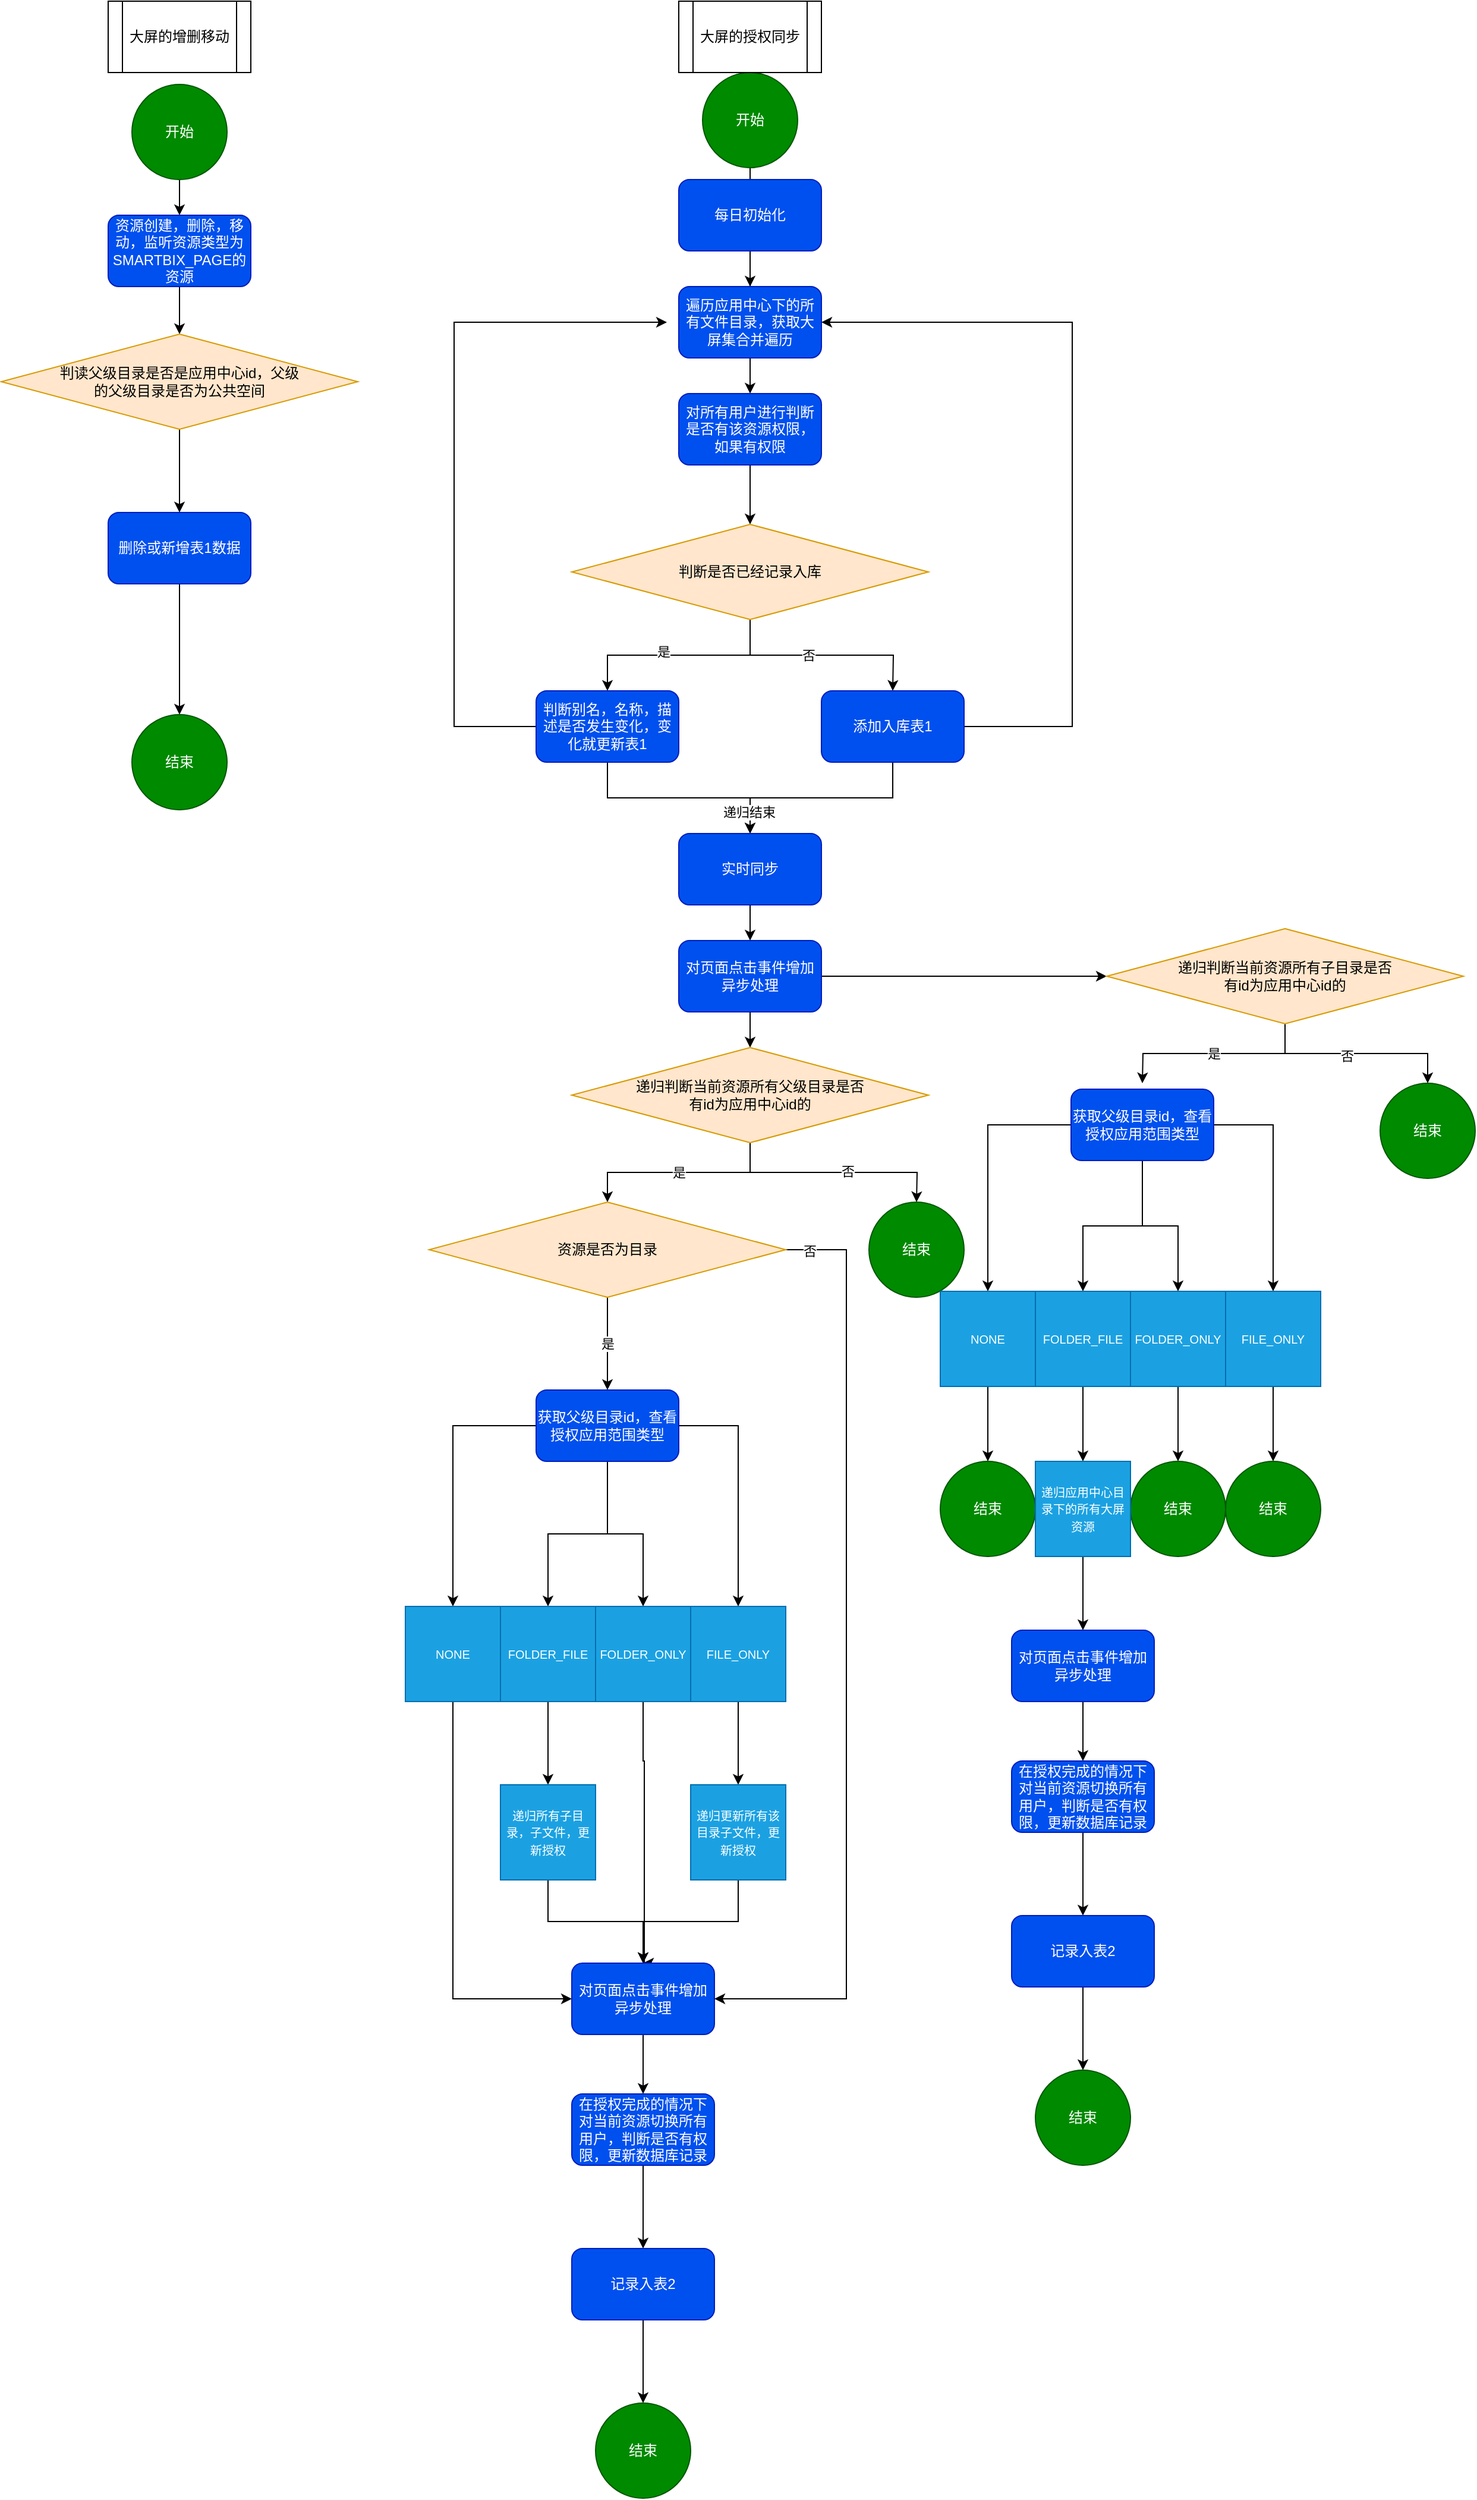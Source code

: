 <mxfile version="21.3.7" type="github">
  <diagram name="第 1 页" id="Wh3Oj9J0w-vkGkBcgPzM">
    <mxGraphModel dx="434" dy="574" grid="1" gridSize="10" guides="1" tooltips="1" connect="1" arrows="1" fold="1" page="1" pageScale="1" pageWidth="1654" pageHeight="2336" math="0" shadow="0">
      <root>
        <mxCell id="0" />
        <mxCell id="1" parent="0" />
        <mxCell id="M-sUUooNZc8VyxqVInlx-17" value="" style="edgeStyle=orthogonalEdgeStyle;rounded=0;orthogonalLoop=1;jettySize=auto;html=1;" parent="1" source="M-sUUooNZc8VyxqVInlx-1" target="M-sUUooNZc8VyxqVInlx-2" edge="1">
          <mxGeometry relative="1" as="geometry" />
        </mxCell>
        <mxCell id="M-sUUooNZc8VyxqVInlx-1" value="开始" style="ellipse;whiteSpace=wrap;html=1;aspect=fixed;fillColor=#008a00;fontColor=#ffffff;strokeColor=#005700;" parent="1" vertex="1">
          <mxGeometry x="150" y="70" width="80" height="80" as="geometry" />
        </mxCell>
        <mxCell id="M-sUUooNZc8VyxqVInlx-18" value="" style="edgeStyle=orthogonalEdgeStyle;rounded=0;orthogonalLoop=1;jettySize=auto;html=1;" parent="1" source="M-sUUooNZc8VyxqVInlx-2" target="M-sUUooNZc8VyxqVInlx-4" edge="1">
          <mxGeometry relative="1" as="geometry" />
        </mxCell>
        <mxCell id="M-sUUooNZc8VyxqVInlx-2" value="资源创建，删除，移动，监听资源类型为SMARTBIX_PAGE的资源" style="rounded=1;whiteSpace=wrap;html=1;fillColor=#0050ef;fontColor=#ffffff;strokeColor=#001DBC;" parent="1" vertex="1">
          <mxGeometry x="130" y="180" width="120" height="60" as="geometry" />
        </mxCell>
        <mxCell id="M-sUUooNZc8VyxqVInlx-23" value="" style="edgeStyle=orthogonalEdgeStyle;rounded=0;orthogonalLoop=1;jettySize=auto;html=1;" parent="1" source="M-sUUooNZc8VyxqVInlx-3" target="M-sUUooNZc8VyxqVInlx-22" edge="1">
          <mxGeometry relative="1" as="geometry" />
        </mxCell>
        <mxCell id="M-sUUooNZc8VyxqVInlx-3" value="删除或新增表1数据" style="rounded=1;whiteSpace=wrap;html=1;fillColor=#0050ef;fontColor=#ffffff;strokeColor=#001DBC;" parent="1" vertex="1">
          <mxGeometry x="130" y="430" width="120" height="60" as="geometry" />
        </mxCell>
        <mxCell id="M-sUUooNZc8VyxqVInlx-19" value="" style="edgeStyle=orthogonalEdgeStyle;rounded=0;orthogonalLoop=1;jettySize=auto;html=1;" parent="1" source="M-sUUooNZc8VyxqVInlx-4" target="M-sUUooNZc8VyxqVInlx-3" edge="1">
          <mxGeometry relative="1" as="geometry" />
        </mxCell>
        <mxCell id="M-sUUooNZc8VyxqVInlx-4" value="&lt;font color=&quot;#000000&quot;&gt;判读父级目录是否是应用中心id，父级&lt;br&gt;的父级目录是否为公共空间&lt;/font&gt;" style="rhombus;whiteSpace=wrap;html=1;fillColor=#ffe6cc;strokeColor=#d79b00;" parent="1" vertex="1">
          <mxGeometry x="40" y="280" width="300" height="80" as="geometry" />
        </mxCell>
        <mxCell id="M-sUUooNZc8VyxqVInlx-24" value="" style="edgeStyle=orthogonalEdgeStyle;rounded=0;orthogonalLoop=1;jettySize=auto;html=1;" parent="1" source="M-sUUooNZc8VyxqVInlx-5" target="M-sUUooNZc8VyxqVInlx-11" edge="1">
          <mxGeometry relative="1" as="geometry" />
        </mxCell>
        <mxCell id="M-sUUooNZc8VyxqVInlx-5" value="开始" style="ellipse;whiteSpace=wrap;html=1;aspect=fixed;fillColor=#008a00;fontColor=#ffffff;strokeColor=#005700;" parent="1" vertex="1">
          <mxGeometry x="630" y="60" width="80" height="80" as="geometry" />
        </mxCell>
        <mxCell id="-gBg7zIkMFfxcLsbEl52-40" value="" style="edgeStyle=orthogonalEdgeStyle;rounded=0;orthogonalLoop=1;jettySize=auto;html=1;" edge="1" parent="1" source="M-sUUooNZc8VyxqVInlx-7" target="-gBg7zIkMFfxcLsbEl52-1">
          <mxGeometry relative="1" as="geometry" />
        </mxCell>
        <mxCell id="-gBg7zIkMFfxcLsbEl52-42" style="edgeStyle=orthogonalEdgeStyle;rounded=0;orthogonalLoop=1;jettySize=auto;html=1;entryX=0;entryY=0.5;entryDx=0;entryDy=0;" edge="1" parent="1" source="M-sUUooNZc8VyxqVInlx-7" target="-gBg7zIkMFfxcLsbEl52-41">
          <mxGeometry relative="1" as="geometry">
            <mxPoint x="900" y="820" as="targetPoint" />
          </mxGeometry>
        </mxCell>
        <mxCell id="M-sUUooNZc8VyxqVInlx-7" value="对页面点击事件增加异步处理" style="rounded=1;whiteSpace=wrap;html=1;fillColor=#0050ef;fontColor=#ffffff;strokeColor=#001DBC;" parent="1" vertex="1">
          <mxGeometry x="610" y="790" width="120" height="60" as="geometry" />
        </mxCell>
        <mxCell id="M-sUUooNZc8VyxqVInlx-38" value="" style="edgeStyle=orthogonalEdgeStyle;rounded=0;orthogonalLoop=1;jettySize=auto;html=1;" parent="1" source="M-sUUooNZc8VyxqVInlx-8" target="M-sUUooNZc8VyxqVInlx-9" edge="1">
          <mxGeometry relative="1" as="geometry" />
        </mxCell>
        <mxCell id="M-sUUooNZc8VyxqVInlx-8" value="在授权完成的情况下对当前资源切换所有用户，判断是否有权限，更新数据库记录" style="rounded=1;whiteSpace=wrap;html=1;fillColor=#0050ef;fontColor=#ffffff;strokeColor=#001DBC;" parent="1" vertex="1">
          <mxGeometry x="520" y="1760" width="120" height="60" as="geometry" />
        </mxCell>
        <mxCell id="M-sUUooNZc8VyxqVInlx-39" value="" style="edgeStyle=orthogonalEdgeStyle;rounded=0;orthogonalLoop=1;jettySize=auto;html=1;" parent="1" source="M-sUUooNZc8VyxqVInlx-9" target="M-sUUooNZc8VyxqVInlx-21" edge="1">
          <mxGeometry relative="1" as="geometry" />
        </mxCell>
        <mxCell id="M-sUUooNZc8VyxqVInlx-9" value="记录入表2" style="rounded=1;whiteSpace=wrap;html=1;fillColor=#0050ef;fontColor=#ffffff;strokeColor=#001DBC;" parent="1" vertex="1">
          <mxGeometry x="520" y="1890" width="120" height="60" as="geometry" />
        </mxCell>
        <mxCell id="M-sUUooNZc8VyxqVInlx-25" value="" style="edgeStyle=orthogonalEdgeStyle;rounded=0;orthogonalLoop=1;jettySize=auto;html=1;" parent="1" source="M-sUUooNZc8VyxqVInlx-10" target="M-sUUooNZc8VyxqVInlx-13" edge="1">
          <mxGeometry relative="1" as="geometry" />
        </mxCell>
        <mxCell id="M-sUUooNZc8VyxqVInlx-10" value="每日初始化" style="rounded=1;whiteSpace=wrap;html=1;fillColor=#0050ef;fontColor=#ffffff;strokeColor=#001DBC;" parent="1" vertex="1">
          <mxGeometry x="610" y="150" width="120" height="60" as="geometry" />
        </mxCell>
        <mxCell id="M-sUUooNZc8VyxqVInlx-11" value="遍历应用中心下的所有文件目录，获取大屏集合并遍历" style="rounded=1;whiteSpace=wrap;html=1;fillColor=#0050ef;fontColor=#ffffff;strokeColor=#001DBC;" parent="1" vertex="1">
          <mxGeometry x="610" y="240" width="120" height="60" as="geometry" />
        </mxCell>
        <mxCell id="M-sUUooNZc8VyxqVInlx-26" value="" style="edgeStyle=orthogonalEdgeStyle;rounded=0;orthogonalLoop=1;jettySize=auto;html=1;" parent="1" source="M-sUUooNZc8VyxqVInlx-13" target="M-sUUooNZc8VyxqVInlx-14" edge="1">
          <mxGeometry relative="1" as="geometry" />
        </mxCell>
        <mxCell id="M-sUUooNZc8VyxqVInlx-13" value="对所有用户进行判断是否有该资源权限，如果有权限" style="rounded=1;whiteSpace=wrap;html=1;fillColor=#0050ef;fontColor=#ffffff;strokeColor=#001DBC;" parent="1" vertex="1">
          <mxGeometry x="610" y="330" width="120" height="60" as="geometry" />
        </mxCell>
        <mxCell id="M-sUUooNZc8VyxqVInlx-28" style="edgeStyle=orthogonalEdgeStyle;rounded=0;orthogonalLoop=1;jettySize=auto;html=1;" parent="1" source="M-sUUooNZc8VyxqVInlx-14" edge="1">
          <mxGeometry relative="1" as="geometry">
            <mxPoint x="790" y="580" as="targetPoint" />
          </mxGeometry>
        </mxCell>
        <mxCell id="-gBg7zIkMFfxcLsbEl52-3" value="否" style="edgeLabel;html=1;align=center;verticalAlign=middle;resizable=0;points=[];" vertex="1" connectable="0" parent="M-sUUooNZc8VyxqVInlx-28">
          <mxGeometry x="-0.125" relative="1" as="geometry">
            <mxPoint as="offset" />
          </mxGeometry>
        </mxCell>
        <mxCell id="M-sUUooNZc8VyxqVInlx-29" style="edgeStyle=orthogonalEdgeStyle;rounded=0;orthogonalLoop=1;jettySize=auto;html=1;entryX=0.5;entryY=0;entryDx=0;entryDy=0;" parent="1" source="M-sUUooNZc8VyxqVInlx-14" target="M-sUUooNZc8VyxqVInlx-15" edge="1">
          <mxGeometry relative="1" as="geometry" />
        </mxCell>
        <mxCell id="-gBg7zIkMFfxcLsbEl52-2" value="是" style="edgeLabel;html=1;align=center;verticalAlign=middle;resizable=0;points=[];" vertex="1" connectable="0" parent="M-sUUooNZc8VyxqVInlx-29">
          <mxGeometry x="0.144" y="-3" relative="1" as="geometry">
            <mxPoint as="offset" />
          </mxGeometry>
        </mxCell>
        <mxCell id="M-sUUooNZc8VyxqVInlx-14" value="&lt;font color=&quot;#000000&quot;&gt;判断是否已经记录入库&lt;/font&gt;" style="rhombus;whiteSpace=wrap;html=1;fillColor=#ffe6cc;strokeColor=#d79b00;" parent="1" vertex="1">
          <mxGeometry x="520" y="440" width="300" height="80" as="geometry" />
        </mxCell>
        <mxCell id="M-sUUooNZc8VyxqVInlx-30" style="edgeStyle=orthogonalEdgeStyle;rounded=0;orthogonalLoop=1;jettySize=auto;html=1;" parent="1" source="M-sUUooNZc8VyxqVInlx-15" edge="1">
          <mxGeometry relative="1" as="geometry">
            <mxPoint x="600" y="270" as="targetPoint" />
            <Array as="points">
              <mxPoint x="421" y="610" />
            </Array>
          </mxGeometry>
        </mxCell>
        <mxCell id="M-sUUooNZc8VyxqVInlx-34" style="edgeStyle=orthogonalEdgeStyle;rounded=0;orthogonalLoop=1;jettySize=auto;html=1;entryX=0.5;entryY=0;entryDx=0;entryDy=0;" parent="1" source="M-sUUooNZc8VyxqVInlx-15" target="M-sUUooNZc8VyxqVInlx-33" edge="1">
          <mxGeometry relative="1" as="geometry" />
        </mxCell>
        <mxCell id="M-sUUooNZc8VyxqVInlx-15" value="判断别名，名称，描述是否发生变化，变化就更新表1" style="rounded=1;whiteSpace=wrap;html=1;fillColor=#0050ef;fontColor=#ffffff;strokeColor=#001DBC;" parent="1" vertex="1">
          <mxGeometry x="490" y="580" width="120" height="60" as="geometry" />
        </mxCell>
        <mxCell id="M-sUUooNZc8VyxqVInlx-35" style="edgeStyle=orthogonalEdgeStyle;rounded=0;orthogonalLoop=1;jettySize=auto;html=1;" parent="1" source="M-sUUooNZc8VyxqVInlx-16" target="M-sUUooNZc8VyxqVInlx-33" edge="1">
          <mxGeometry relative="1" as="geometry" />
        </mxCell>
        <mxCell id="-gBg7zIkMFfxcLsbEl52-99" value="递归结束" style="edgeLabel;html=1;align=center;verticalAlign=middle;resizable=0;points=[];" vertex="1" connectable="0" parent="M-sUUooNZc8VyxqVInlx-35">
          <mxGeometry x="0.8" y="-1" relative="1" as="geometry">
            <mxPoint as="offset" />
          </mxGeometry>
        </mxCell>
        <mxCell id="-gBg7zIkMFfxcLsbEl52-100" style="edgeStyle=orthogonalEdgeStyle;rounded=0;orthogonalLoop=1;jettySize=auto;html=1;entryX=1;entryY=0.5;entryDx=0;entryDy=0;" edge="1" parent="1" source="M-sUUooNZc8VyxqVInlx-16" target="M-sUUooNZc8VyxqVInlx-11">
          <mxGeometry relative="1" as="geometry">
            <mxPoint x="940" y="180" as="targetPoint" />
            <Array as="points">
              <mxPoint x="941" y="610" />
              <mxPoint x="941" y="270" />
            </Array>
          </mxGeometry>
        </mxCell>
        <mxCell id="M-sUUooNZc8VyxqVInlx-16" value="添加入库表1" style="rounded=1;whiteSpace=wrap;html=1;fillColor=#0050ef;fontColor=#ffffff;strokeColor=#001DBC;" parent="1" vertex="1">
          <mxGeometry x="730" y="580" width="120" height="60" as="geometry" />
        </mxCell>
        <mxCell id="M-sUUooNZc8VyxqVInlx-21" value="结束" style="ellipse;whiteSpace=wrap;html=1;aspect=fixed;fillColor=#008a00;fontColor=#ffffff;strokeColor=#005700;" parent="1" vertex="1">
          <mxGeometry x="540" y="2020" width="80" height="80" as="geometry" />
        </mxCell>
        <mxCell id="M-sUUooNZc8VyxqVInlx-22" value="结束" style="ellipse;whiteSpace=wrap;html=1;aspect=fixed;fillColor=#008a00;fontColor=#ffffff;strokeColor=#005700;" parent="1" vertex="1">
          <mxGeometry x="150" y="600" width="80" height="80" as="geometry" />
        </mxCell>
        <mxCell id="M-sUUooNZc8VyxqVInlx-36" value="" style="edgeStyle=orthogonalEdgeStyle;rounded=0;orthogonalLoop=1;jettySize=auto;html=1;" parent="1" source="M-sUUooNZc8VyxqVInlx-33" target="M-sUUooNZc8VyxqVInlx-7" edge="1">
          <mxGeometry relative="1" as="geometry" />
        </mxCell>
        <mxCell id="M-sUUooNZc8VyxqVInlx-33" value="实时同步" style="rounded=1;whiteSpace=wrap;html=1;fillColor=#0050ef;fontColor=#ffffff;strokeColor=#001DBC;" parent="1" vertex="1">
          <mxGeometry x="610" y="700" width="120" height="60" as="geometry" />
        </mxCell>
        <mxCell id="-gBg7zIkMFfxcLsbEl52-9" style="edgeStyle=orthogonalEdgeStyle;rounded=0;orthogonalLoop=1;jettySize=auto;html=1;" edge="1" parent="1" source="-gBg7zIkMFfxcLsbEl52-1">
          <mxGeometry relative="1" as="geometry">
            <mxPoint x="810" y="1010" as="targetPoint" />
          </mxGeometry>
        </mxCell>
        <mxCell id="-gBg7zIkMFfxcLsbEl52-11" value="否" style="edgeLabel;html=1;align=center;verticalAlign=middle;resizable=0;points=[];" vertex="1" connectable="0" parent="-gBg7zIkMFfxcLsbEl52-9">
          <mxGeometry x="0.118" y="1" relative="1" as="geometry">
            <mxPoint as="offset" />
          </mxGeometry>
        </mxCell>
        <mxCell id="-gBg7zIkMFfxcLsbEl52-75" value="是" style="edgeStyle=orthogonalEdgeStyle;rounded=0;orthogonalLoop=1;jettySize=auto;html=1;entryX=0.5;entryY=0;entryDx=0;entryDy=0;" edge="1" parent="1" source="-gBg7zIkMFfxcLsbEl52-1" target="-gBg7zIkMFfxcLsbEl52-74">
          <mxGeometry relative="1" as="geometry" />
        </mxCell>
        <mxCell id="-gBg7zIkMFfxcLsbEl52-1" value="&lt;font color=&quot;#000000&quot;&gt;递归判断当前资源所有父级目录是否&lt;br&gt;有id为应用中心id的&lt;/font&gt;" style="rhombus;whiteSpace=wrap;html=1;fillColor=#ffe6cc;strokeColor=#d79b00;" vertex="1" parent="1">
          <mxGeometry x="520" y="880" width="300" height="80" as="geometry" />
        </mxCell>
        <mxCell id="-gBg7zIkMFfxcLsbEl52-27" style="edgeStyle=orthogonalEdgeStyle;rounded=0;orthogonalLoop=1;jettySize=auto;html=1;" edge="1" parent="1" source="-gBg7zIkMFfxcLsbEl52-5" target="-gBg7zIkMFfxcLsbEl52-13">
          <mxGeometry relative="1" as="geometry" />
        </mxCell>
        <mxCell id="-gBg7zIkMFfxcLsbEl52-28" style="edgeStyle=orthogonalEdgeStyle;rounded=0;orthogonalLoop=1;jettySize=auto;html=1;entryX=0.5;entryY=0;entryDx=0;entryDy=0;" edge="1" parent="1" source="-gBg7zIkMFfxcLsbEl52-5" target="-gBg7zIkMFfxcLsbEl52-14">
          <mxGeometry relative="1" as="geometry" />
        </mxCell>
        <mxCell id="-gBg7zIkMFfxcLsbEl52-29" style="edgeStyle=orthogonalEdgeStyle;rounded=0;orthogonalLoop=1;jettySize=auto;html=1;entryX=0.5;entryY=0;entryDx=0;entryDy=0;" edge="1" parent="1" source="-gBg7zIkMFfxcLsbEl52-5" target="-gBg7zIkMFfxcLsbEl52-15">
          <mxGeometry relative="1" as="geometry" />
        </mxCell>
        <mxCell id="-gBg7zIkMFfxcLsbEl52-30" style="edgeStyle=orthogonalEdgeStyle;rounded=0;orthogonalLoop=1;jettySize=auto;html=1;entryX=0.5;entryY=0;entryDx=0;entryDy=0;" edge="1" parent="1" source="-gBg7zIkMFfxcLsbEl52-5" target="-gBg7zIkMFfxcLsbEl52-16">
          <mxGeometry relative="1" as="geometry" />
        </mxCell>
        <mxCell id="-gBg7zIkMFfxcLsbEl52-5" value="获取父级目录id，查看授权应用范围类型" style="rounded=1;whiteSpace=wrap;html=1;fillColor=#0050ef;fontColor=#ffffff;strokeColor=#001DBC;" vertex="1" parent="1">
          <mxGeometry x="490" y="1168" width="120" height="60" as="geometry" />
        </mxCell>
        <mxCell id="-gBg7zIkMFfxcLsbEl52-69" style="edgeStyle=orthogonalEdgeStyle;rounded=0;orthogonalLoop=1;jettySize=auto;html=1;entryX=0;entryY=0.5;entryDx=0;entryDy=0;" edge="1" parent="1" source="-gBg7zIkMFfxcLsbEl52-13" target="-gBg7zIkMFfxcLsbEl52-32">
          <mxGeometry relative="1" as="geometry">
            <mxPoint x="420" y="1720" as="targetPoint" />
            <Array as="points">
              <mxPoint x="420" y="1680" />
            </Array>
          </mxGeometry>
        </mxCell>
        <mxCell id="-gBg7zIkMFfxcLsbEl52-13" value="&lt;font style=&quot;font-size: 10px;&quot;&gt;NONE&lt;/font&gt;" style="whiteSpace=wrap;html=1;aspect=fixed;fillColor=#1ba1e2;fontColor=#ffffff;strokeColor=#006EAF;" vertex="1" parent="1">
          <mxGeometry x="380" y="1350" width="80" height="80" as="geometry" />
        </mxCell>
        <mxCell id="-gBg7zIkMFfxcLsbEl52-23" value="" style="edgeStyle=orthogonalEdgeStyle;rounded=0;orthogonalLoop=1;jettySize=auto;html=1;" edge="1" parent="1" source="-gBg7zIkMFfxcLsbEl52-14" target="-gBg7zIkMFfxcLsbEl52-20">
          <mxGeometry relative="1" as="geometry" />
        </mxCell>
        <mxCell id="-gBg7zIkMFfxcLsbEl52-14" value="&lt;font style=&quot;font-size: 10px;&quot;&gt;FOLDER_FILE&lt;/font&gt;" style="whiteSpace=wrap;html=1;aspect=fixed;fillColor=#1ba1e2;fontColor=#ffffff;strokeColor=#006EAF;" vertex="1" parent="1">
          <mxGeometry x="460" y="1350" width="80" height="80" as="geometry" />
        </mxCell>
        <mxCell id="-gBg7zIkMFfxcLsbEl52-71" style="edgeStyle=orthogonalEdgeStyle;rounded=0;orthogonalLoop=1;jettySize=auto;html=1;entryX=0.5;entryY=0;entryDx=0;entryDy=0;" edge="1" parent="1" source="-gBg7zIkMFfxcLsbEl52-15" target="-gBg7zIkMFfxcLsbEl52-32">
          <mxGeometry relative="1" as="geometry">
            <mxPoint x="820" y="1480" as="targetPoint" />
            <Array as="points">
              <mxPoint x="580" y="1480" />
              <mxPoint x="581" y="1480" />
            </Array>
          </mxGeometry>
        </mxCell>
        <mxCell id="-gBg7zIkMFfxcLsbEl52-15" value="&lt;font style=&quot;font-size: 10px;&quot;&gt;FOLDER_ONLY&lt;/font&gt;" style="whiteSpace=wrap;html=1;aspect=fixed;fillColor=#1ba1e2;fontColor=#ffffff;strokeColor=#006EAF;" vertex="1" parent="1">
          <mxGeometry x="540" y="1350" width="80" height="80" as="geometry" />
        </mxCell>
        <mxCell id="-gBg7zIkMFfxcLsbEl52-26" value="" style="edgeStyle=orthogonalEdgeStyle;rounded=0;orthogonalLoop=1;jettySize=auto;html=1;" edge="1" parent="1" source="-gBg7zIkMFfxcLsbEl52-16" target="-gBg7zIkMFfxcLsbEl52-21">
          <mxGeometry relative="1" as="geometry" />
        </mxCell>
        <mxCell id="-gBg7zIkMFfxcLsbEl52-16" value="&lt;font style=&quot;font-size: 10px;&quot;&gt;FILE_ONLY&lt;/font&gt;" style="whiteSpace=wrap;html=1;aspect=fixed;fillColor=#1ba1e2;fontColor=#ffffff;strokeColor=#006EAF;" vertex="1" parent="1">
          <mxGeometry x="620" y="1350" width="80" height="80" as="geometry" />
        </mxCell>
        <mxCell id="-gBg7zIkMFfxcLsbEl52-33" style="edgeStyle=orthogonalEdgeStyle;rounded=0;orthogonalLoop=1;jettySize=auto;html=1;entryX=0.5;entryY=0;entryDx=0;entryDy=0;" edge="1" parent="1" source="-gBg7zIkMFfxcLsbEl52-20" target="-gBg7zIkMFfxcLsbEl52-32">
          <mxGeometry relative="1" as="geometry" />
        </mxCell>
        <mxCell id="-gBg7zIkMFfxcLsbEl52-20" value="&lt;span style=&quot;font-size: 10px;&quot;&gt;递归所有子目录，子文件，更新授权&lt;/span&gt;" style="whiteSpace=wrap;html=1;aspect=fixed;fillColor=#1ba1e2;fontColor=#ffffff;strokeColor=#006EAF;" vertex="1" parent="1">
          <mxGeometry x="460" y="1500" width="80" height="80" as="geometry" />
        </mxCell>
        <mxCell id="-gBg7zIkMFfxcLsbEl52-34" style="edgeStyle=orthogonalEdgeStyle;rounded=0;orthogonalLoop=1;jettySize=auto;html=1;entryX=0.5;entryY=0;entryDx=0;entryDy=0;" edge="1" parent="1" source="-gBg7zIkMFfxcLsbEl52-21" target="-gBg7zIkMFfxcLsbEl52-32">
          <mxGeometry relative="1" as="geometry" />
        </mxCell>
        <mxCell id="-gBg7zIkMFfxcLsbEl52-21" value="&lt;span style=&quot;font-size: 10px;&quot;&gt;递归更新所有该目录子文件，更新授权&lt;/span&gt;" style="whiteSpace=wrap;html=1;aspect=fixed;fillColor=#1ba1e2;fontColor=#ffffff;strokeColor=#006EAF;" vertex="1" parent="1">
          <mxGeometry x="620" y="1500" width="80" height="80" as="geometry" />
        </mxCell>
        <mxCell id="-gBg7zIkMFfxcLsbEl52-37" style="edgeStyle=orthogonalEdgeStyle;rounded=0;orthogonalLoop=1;jettySize=auto;html=1;" edge="1" parent="1" source="-gBg7zIkMFfxcLsbEl52-32" target="M-sUUooNZc8VyxqVInlx-8">
          <mxGeometry relative="1" as="geometry" />
        </mxCell>
        <mxCell id="-gBg7zIkMFfxcLsbEl52-32" value="对页面点击事件增加异步处理" style="rounded=1;whiteSpace=wrap;html=1;fillColor=#0050ef;fontColor=#ffffff;strokeColor=#001DBC;" vertex="1" parent="1">
          <mxGeometry x="520" y="1650" width="120" height="60" as="geometry" />
        </mxCell>
        <mxCell id="-gBg7zIkMFfxcLsbEl52-35" value="结束" style="ellipse;whiteSpace=wrap;html=1;aspect=fixed;fillColor=#008a00;fontColor=#ffffff;strokeColor=#005700;" vertex="1" parent="1">
          <mxGeometry x="770" y="1010" width="80" height="80" as="geometry" />
        </mxCell>
        <mxCell id="-gBg7zIkMFfxcLsbEl52-38" value="大屏的增删移动" style="shape=process;whiteSpace=wrap;html=1;backgroundOutline=1;" vertex="1" parent="1">
          <mxGeometry x="130" width="120" height="60" as="geometry" />
        </mxCell>
        <mxCell id="-gBg7zIkMFfxcLsbEl52-39" value="大屏的授权同步" style="shape=process;whiteSpace=wrap;html=1;backgroundOutline=1;" vertex="1" parent="1">
          <mxGeometry x="610" width="120" height="60" as="geometry" />
        </mxCell>
        <mxCell id="-gBg7zIkMFfxcLsbEl52-44" value="是" style="edgeStyle=orthogonalEdgeStyle;rounded=0;orthogonalLoop=1;jettySize=auto;html=1;entryX=0.5;entryY=0;entryDx=0;entryDy=0;" edge="1" parent="1" source="-gBg7zIkMFfxcLsbEl52-41">
          <mxGeometry relative="1" as="geometry">
            <mxPoint x="1000" y="910" as="targetPoint" />
          </mxGeometry>
        </mxCell>
        <mxCell id="-gBg7zIkMFfxcLsbEl52-46" style="edgeStyle=orthogonalEdgeStyle;rounded=0;orthogonalLoop=1;jettySize=auto;html=1;entryX=0.5;entryY=0;entryDx=0;entryDy=0;" edge="1" parent="1" source="-gBg7zIkMFfxcLsbEl52-41" target="-gBg7zIkMFfxcLsbEl52-45">
          <mxGeometry relative="1" as="geometry" />
        </mxCell>
        <mxCell id="-gBg7zIkMFfxcLsbEl52-98" value="否" style="edgeLabel;html=1;align=center;verticalAlign=middle;resizable=0;points=[];" vertex="1" connectable="0" parent="-gBg7zIkMFfxcLsbEl52-46">
          <mxGeometry x="-0.094" y="-2" relative="1" as="geometry">
            <mxPoint as="offset" />
          </mxGeometry>
        </mxCell>
        <mxCell id="-gBg7zIkMFfxcLsbEl52-41" value="&lt;font color=&quot;#000000&quot;&gt;递归判断当前资源所有子目录是否&lt;br&gt;有id为应用中心id的&lt;/font&gt;" style="rhombus;whiteSpace=wrap;html=1;fillColor=#ffe6cc;strokeColor=#d79b00;" vertex="1" parent="1">
          <mxGeometry x="970" y="780" width="300" height="80" as="geometry" />
        </mxCell>
        <mxCell id="-gBg7zIkMFfxcLsbEl52-45" value="结束" style="ellipse;whiteSpace=wrap;html=1;aspect=fixed;fillColor=#008a00;fontColor=#ffffff;strokeColor=#005700;" vertex="1" parent="1">
          <mxGeometry x="1200" y="910" width="80" height="80" as="geometry" />
        </mxCell>
        <mxCell id="-gBg7zIkMFfxcLsbEl52-47" style="edgeStyle=orthogonalEdgeStyle;rounded=0;orthogonalLoop=1;jettySize=auto;html=1;" edge="1" parent="1" source="-gBg7zIkMFfxcLsbEl52-51" target="-gBg7zIkMFfxcLsbEl52-52">
          <mxGeometry relative="1" as="geometry" />
        </mxCell>
        <mxCell id="-gBg7zIkMFfxcLsbEl52-48" style="edgeStyle=orthogonalEdgeStyle;rounded=0;orthogonalLoop=1;jettySize=auto;html=1;entryX=0.5;entryY=0;entryDx=0;entryDy=0;" edge="1" parent="1" source="-gBg7zIkMFfxcLsbEl52-51" target="-gBg7zIkMFfxcLsbEl52-53">
          <mxGeometry relative="1" as="geometry" />
        </mxCell>
        <mxCell id="-gBg7zIkMFfxcLsbEl52-49" style="edgeStyle=orthogonalEdgeStyle;rounded=0;orthogonalLoop=1;jettySize=auto;html=1;entryX=0.5;entryY=0;entryDx=0;entryDy=0;" edge="1" parent="1" source="-gBg7zIkMFfxcLsbEl52-51" target="-gBg7zIkMFfxcLsbEl52-54">
          <mxGeometry relative="1" as="geometry" />
        </mxCell>
        <mxCell id="-gBg7zIkMFfxcLsbEl52-50" style="edgeStyle=orthogonalEdgeStyle;rounded=0;orthogonalLoop=1;jettySize=auto;html=1;entryX=0.5;entryY=0;entryDx=0;entryDy=0;" edge="1" parent="1" source="-gBg7zIkMFfxcLsbEl52-51" target="-gBg7zIkMFfxcLsbEl52-55">
          <mxGeometry relative="1" as="geometry" />
        </mxCell>
        <mxCell id="-gBg7zIkMFfxcLsbEl52-51" value="获取父级目录id，查看授权应用范围类型" style="rounded=1;whiteSpace=wrap;html=1;fillColor=#0050ef;fontColor=#ffffff;strokeColor=#001DBC;" vertex="1" parent="1">
          <mxGeometry x="940" y="915" width="120" height="60" as="geometry" />
        </mxCell>
        <mxCell id="-gBg7zIkMFfxcLsbEl52-81" value="" style="edgeStyle=orthogonalEdgeStyle;rounded=0;orthogonalLoop=1;jettySize=auto;html=1;" edge="1" parent="1" source="-gBg7zIkMFfxcLsbEl52-52" target="-gBg7zIkMFfxcLsbEl52-80">
          <mxGeometry relative="1" as="geometry" />
        </mxCell>
        <mxCell id="-gBg7zIkMFfxcLsbEl52-52" value="&lt;font style=&quot;font-size: 10px;&quot;&gt;NONE&lt;/font&gt;" style="whiteSpace=wrap;html=1;aspect=fixed;fillColor=#1ba1e2;fontColor=#ffffff;strokeColor=#006EAF;" vertex="1" parent="1">
          <mxGeometry x="830" y="1085" width="80" height="80" as="geometry" />
        </mxCell>
        <mxCell id="-gBg7zIkMFfxcLsbEl52-85" value="" style="edgeStyle=orthogonalEdgeStyle;rounded=0;orthogonalLoop=1;jettySize=auto;html=1;" edge="1" parent="1" source="-gBg7zIkMFfxcLsbEl52-53" target="-gBg7zIkMFfxcLsbEl52-84">
          <mxGeometry relative="1" as="geometry" />
        </mxCell>
        <mxCell id="-gBg7zIkMFfxcLsbEl52-53" value="&lt;font style=&quot;font-size: 10px;&quot;&gt;FOLDER_FILE&lt;/font&gt;" style="whiteSpace=wrap;html=1;aspect=fixed;fillColor=#1ba1e2;fontColor=#ffffff;strokeColor=#006EAF;" vertex="1" parent="1">
          <mxGeometry x="910" y="1085" width="80" height="80" as="geometry" />
        </mxCell>
        <mxCell id="-gBg7zIkMFfxcLsbEl52-83" value="" style="edgeStyle=orthogonalEdgeStyle;rounded=0;orthogonalLoop=1;jettySize=auto;html=1;" edge="1" parent="1" source="-gBg7zIkMFfxcLsbEl52-54" target="-gBg7zIkMFfxcLsbEl52-82">
          <mxGeometry relative="1" as="geometry" />
        </mxCell>
        <mxCell id="-gBg7zIkMFfxcLsbEl52-54" value="&lt;font style=&quot;font-size: 10px;&quot;&gt;FOLDER_ONLY&lt;/font&gt;" style="whiteSpace=wrap;html=1;aspect=fixed;fillColor=#1ba1e2;fontColor=#ffffff;strokeColor=#006EAF;" vertex="1" parent="1">
          <mxGeometry x="990" y="1085" width="80" height="80" as="geometry" />
        </mxCell>
        <mxCell id="-gBg7zIkMFfxcLsbEl52-89" value="" style="edgeStyle=orthogonalEdgeStyle;rounded=0;orthogonalLoop=1;jettySize=auto;html=1;" edge="1" parent="1" source="-gBg7zIkMFfxcLsbEl52-55" target="-gBg7zIkMFfxcLsbEl52-88">
          <mxGeometry relative="1" as="geometry" />
        </mxCell>
        <mxCell id="-gBg7zIkMFfxcLsbEl52-55" value="&lt;font style=&quot;font-size: 10px;&quot;&gt;FILE_ONLY&lt;/font&gt;" style="whiteSpace=wrap;html=1;aspect=fixed;fillColor=#1ba1e2;fontColor=#ffffff;strokeColor=#006EAF;" vertex="1" parent="1">
          <mxGeometry x="1070" y="1085" width="80" height="80" as="geometry" />
        </mxCell>
        <mxCell id="-gBg7zIkMFfxcLsbEl52-76" value="是" style="edgeStyle=orthogonalEdgeStyle;rounded=0;orthogonalLoop=1;jettySize=auto;html=1;" edge="1" parent="1" source="-gBg7zIkMFfxcLsbEl52-74" target="-gBg7zIkMFfxcLsbEl52-5">
          <mxGeometry relative="1" as="geometry" />
        </mxCell>
        <mxCell id="-gBg7zIkMFfxcLsbEl52-77" style="edgeStyle=orthogonalEdgeStyle;rounded=0;orthogonalLoop=1;jettySize=auto;html=1;entryX=1;entryY=0.5;entryDx=0;entryDy=0;" edge="1" parent="1" source="-gBg7zIkMFfxcLsbEl52-74" target="-gBg7zIkMFfxcLsbEl52-32">
          <mxGeometry relative="1" as="geometry">
            <mxPoint x="750" y="1762" as="targetPoint" />
            <Array as="points">
              <mxPoint x="751" y="1050" />
              <mxPoint x="751" y="1680" />
            </Array>
          </mxGeometry>
        </mxCell>
        <mxCell id="-gBg7zIkMFfxcLsbEl52-78" value="否" style="edgeLabel;html=1;align=center;verticalAlign=middle;resizable=0;points=[];" vertex="1" connectable="0" parent="-gBg7zIkMFfxcLsbEl52-77">
          <mxGeometry x="-0.95" y="-1" relative="1" as="geometry">
            <mxPoint as="offset" />
          </mxGeometry>
        </mxCell>
        <mxCell id="-gBg7zIkMFfxcLsbEl52-74" value="&lt;font color=&quot;#000000&quot;&gt;资源是否为目录&lt;/font&gt;" style="rhombus;whiteSpace=wrap;html=1;fillColor=#ffe6cc;strokeColor=#d79b00;" vertex="1" parent="1">
          <mxGeometry x="400" y="1010" width="300" height="80" as="geometry" />
        </mxCell>
        <mxCell id="-gBg7zIkMFfxcLsbEl52-80" value="结束" style="ellipse;whiteSpace=wrap;html=1;aspect=fixed;fillColor=#008a00;fontColor=#ffffff;strokeColor=#005700;" vertex="1" parent="1">
          <mxGeometry x="830" y="1228" width="80" height="80" as="geometry" />
        </mxCell>
        <mxCell id="-gBg7zIkMFfxcLsbEl52-82" value="结束" style="ellipse;whiteSpace=wrap;html=1;aspect=fixed;fillColor=#008a00;fontColor=#ffffff;strokeColor=#005700;" vertex="1" parent="1">
          <mxGeometry x="990" y="1228" width="80" height="80" as="geometry" />
        </mxCell>
        <mxCell id="-gBg7zIkMFfxcLsbEl52-97" value="" style="edgeStyle=orthogonalEdgeStyle;rounded=0;orthogonalLoop=1;jettySize=auto;html=1;" edge="1" parent="1" source="-gBg7zIkMFfxcLsbEl52-84" target="-gBg7zIkMFfxcLsbEl52-96">
          <mxGeometry relative="1" as="geometry" />
        </mxCell>
        <mxCell id="-gBg7zIkMFfxcLsbEl52-84" value="&lt;span style=&quot;font-size: 10px;&quot;&gt;递归应用中心目录下的所有大屏资源&lt;/span&gt;" style="whiteSpace=wrap;html=1;aspect=fixed;fillColor=#1ba1e2;fontColor=#ffffff;strokeColor=#006EAF;" vertex="1" parent="1">
          <mxGeometry x="910" y="1228" width="80" height="80" as="geometry" />
        </mxCell>
        <mxCell id="-gBg7zIkMFfxcLsbEl52-88" value="结束" style="ellipse;whiteSpace=wrap;html=1;aspect=fixed;fillColor=#008a00;fontColor=#ffffff;strokeColor=#005700;" vertex="1" parent="1">
          <mxGeometry x="1070" y="1228" width="80" height="80" as="geometry" />
        </mxCell>
        <mxCell id="-gBg7zIkMFfxcLsbEl52-90" value="" style="edgeStyle=orthogonalEdgeStyle;rounded=0;orthogonalLoop=1;jettySize=auto;html=1;" edge="1" parent="1" source="-gBg7zIkMFfxcLsbEl52-91" target="-gBg7zIkMFfxcLsbEl52-93">
          <mxGeometry relative="1" as="geometry" />
        </mxCell>
        <mxCell id="-gBg7zIkMFfxcLsbEl52-91" value="在授权完成的情况下对当前资源切换所有用户，判断是否有权限，更新数据库记录" style="rounded=1;whiteSpace=wrap;html=1;fillColor=#0050ef;fontColor=#ffffff;strokeColor=#001DBC;" vertex="1" parent="1">
          <mxGeometry x="890" y="1480" width="120" height="60" as="geometry" />
        </mxCell>
        <mxCell id="-gBg7zIkMFfxcLsbEl52-92" value="" style="edgeStyle=orthogonalEdgeStyle;rounded=0;orthogonalLoop=1;jettySize=auto;html=1;" edge="1" parent="1" source="-gBg7zIkMFfxcLsbEl52-93" target="-gBg7zIkMFfxcLsbEl52-94">
          <mxGeometry relative="1" as="geometry" />
        </mxCell>
        <mxCell id="-gBg7zIkMFfxcLsbEl52-93" value="记录入表2" style="rounded=1;whiteSpace=wrap;html=1;fillColor=#0050ef;fontColor=#ffffff;strokeColor=#001DBC;" vertex="1" parent="1">
          <mxGeometry x="890" y="1610" width="120" height="60" as="geometry" />
        </mxCell>
        <mxCell id="-gBg7zIkMFfxcLsbEl52-94" value="结束" style="ellipse;whiteSpace=wrap;html=1;aspect=fixed;fillColor=#008a00;fontColor=#ffffff;strokeColor=#005700;" vertex="1" parent="1">
          <mxGeometry x="910" y="1740" width="80" height="80" as="geometry" />
        </mxCell>
        <mxCell id="-gBg7zIkMFfxcLsbEl52-95" style="edgeStyle=orthogonalEdgeStyle;rounded=0;orthogonalLoop=1;jettySize=auto;html=1;" edge="1" parent="1" source="-gBg7zIkMFfxcLsbEl52-96" target="-gBg7zIkMFfxcLsbEl52-91">
          <mxGeometry relative="1" as="geometry" />
        </mxCell>
        <mxCell id="-gBg7zIkMFfxcLsbEl52-96" value="对页面点击事件增加异步处理" style="rounded=1;whiteSpace=wrap;html=1;fillColor=#0050ef;fontColor=#ffffff;strokeColor=#001DBC;" vertex="1" parent="1">
          <mxGeometry x="890" y="1370" width="120" height="60" as="geometry" />
        </mxCell>
      </root>
    </mxGraphModel>
  </diagram>
</mxfile>
